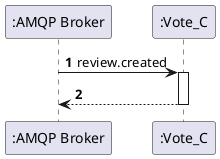 @startuml
'https://plantuml.com/sequence-diagram

autoactivate on
autonumber

participant ":AMQP Broker" as bro
participant ":Vote_C" as vote


bro -> vote: review.created
vote --> bro

@enduml